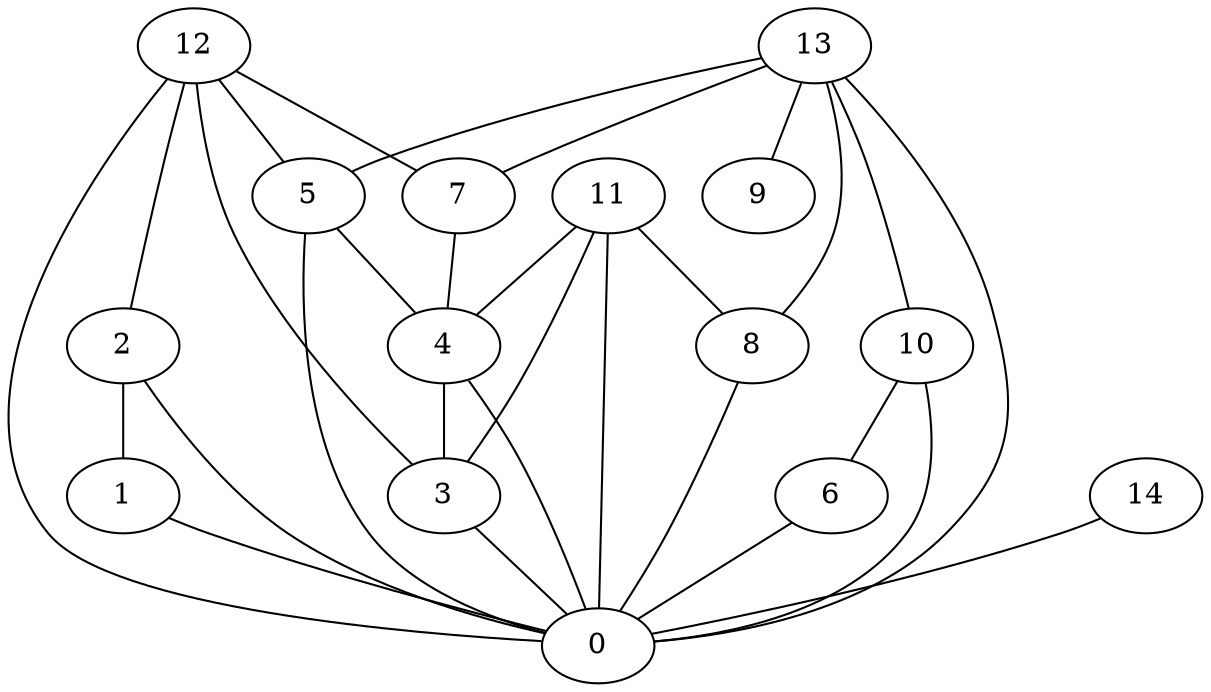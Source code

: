 digraph "sensornet-topology" {
label = "";
rankdir="BT";"0"->"1" [arrowhead = "both"] 
"0"->"2" [arrowhead = "both"] 
"0"->"3" [arrowhead = "both"] 
"0"->"4" [arrowhead = "both"] 
"0"->"5" [arrowhead = "both"] 
"0"->"6" [arrowhead = "both"] 
"0"->"8" [arrowhead = "both"] 
"0"->"10" [arrowhead = "both"] 
"0"->"11" [arrowhead = "both"] 
"0"->"12" [arrowhead = "both"] 
"0"->"13" [arrowhead = "both"] 
"0"->"14" [arrowhead = "both"] 
"1"->"2" [arrowhead = "both"] 
"2"->"12" [arrowhead = "both"] 
"3"->"4" [arrowhead = "both"] 
"3"->"11" [arrowhead = "both"] 
"3"->"12" [arrowhead = "both"] 
"4"->"5" [arrowhead = "both"] 
"4"->"7" [arrowhead = "both"] 
"4"->"11" [arrowhead = "both"] 
"5"->"12" [arrowhead = "both"] 
"5"->"13" [arrowhead = "both"] 
"6"->"10" [arrowhead = "both"] 
"7"->"12" [arrowhead = "both"] 
"7"->"13" [arrowhead = "both"] 
"8"->"11" [arrowhead = "both"] 
"8"->"13" [arrowhead = "both"] 
"9"->"13" [arrowhead = "both"] 
"10"->"13" [arrowhead = "both"] 
}
